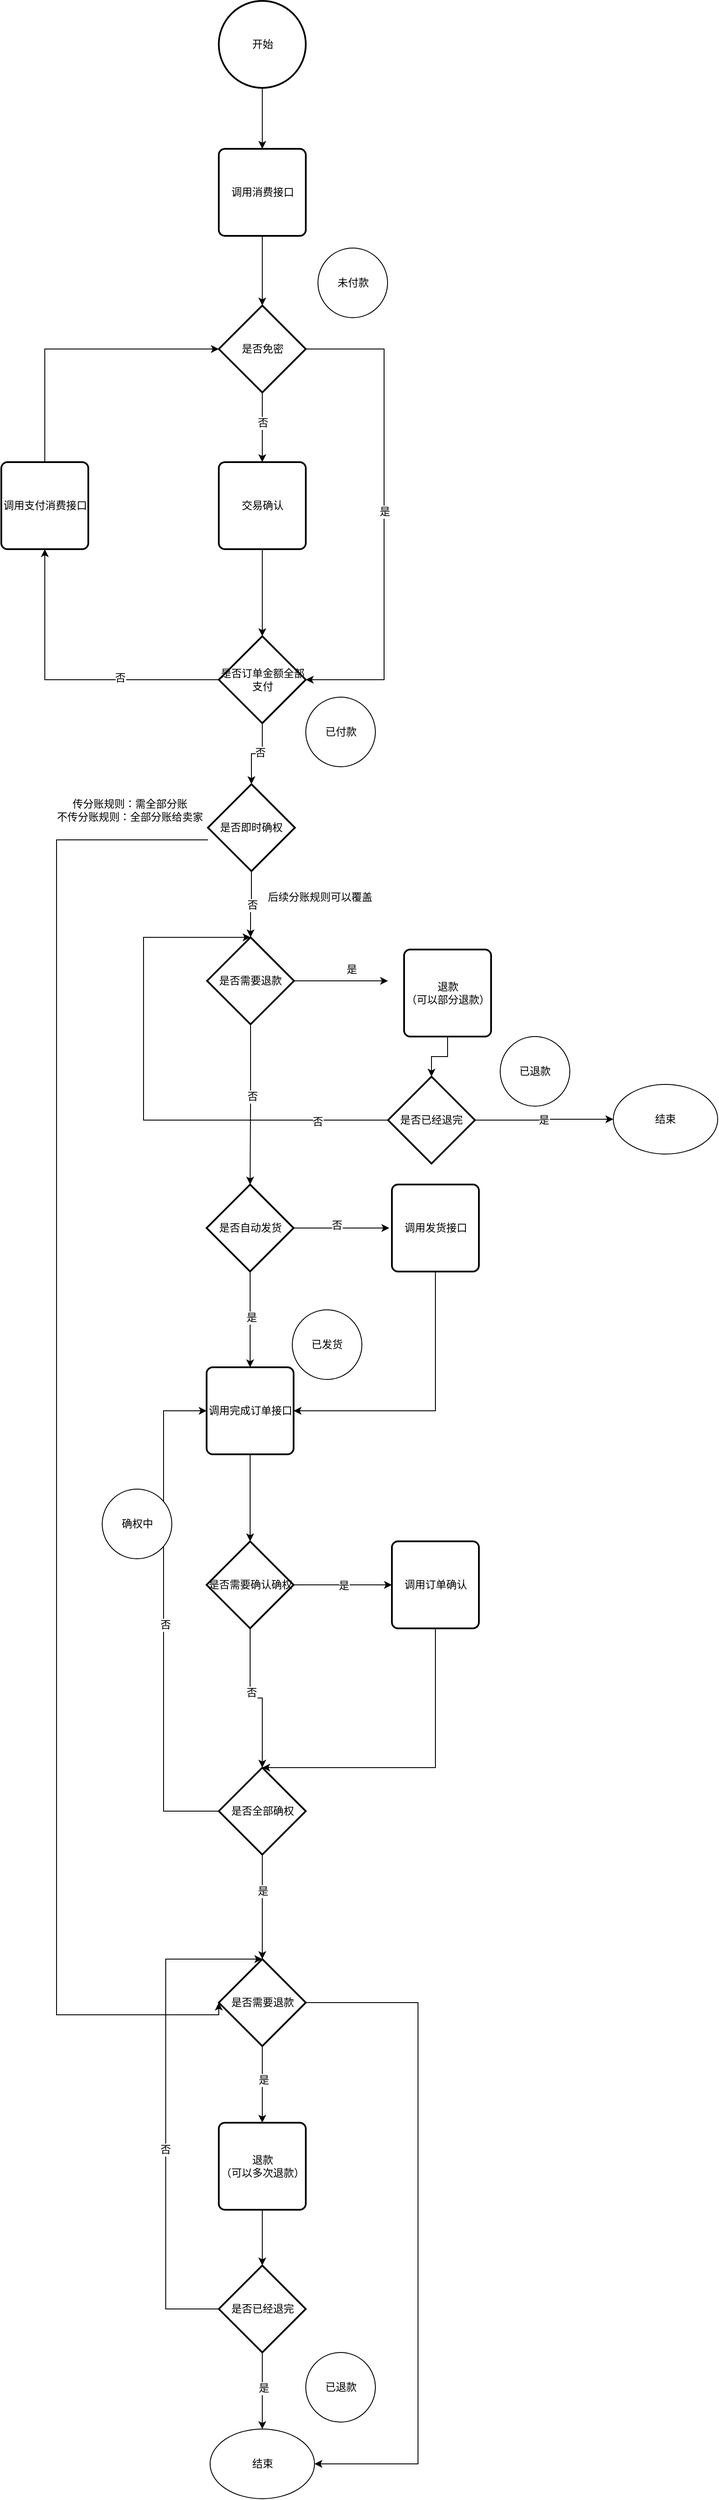 <mxfile pages="1" version="11.2.8" type="github"><diagram id="ovY-8ms0-T5zAEjetwjA" name="Page-1"><mxGraphModel dx="1999" dy="551" grid="1" gridSize="10" guides="1" tooltips="1" connect="1" arrows="1" fold="1" page="1" pageScale="1" pageWidth="827" pageHeight="1169" math="0" shadow="0"><root><mxCell id="0"/><mxCell id="1" parent="0"/><mxCell id="IKBhhNESWlQIOQeT9uGv-4" style="edgeStyle=orthogonalEdgeStyle;rounded=0;orthogonalLoop=1;jettySize=auto;html=1;entryX=0.5;entryY=0;entryDx=0;entryDy=0;" parent="1" source="IKBhhNESWlQIOQeT9uGv-1" target="IKBhhNESWlQIOQeT9uGv-2" edge="1"><mxGeometry relative="1" as="geometry"/></mxCell><mxCell id="IKBhhNESWlQIOQeT9uGv-1" value="开始" style="strokeWidth=2;html=1;shape=mxgraph.flowchart.start_2;whiteSpace=wrap;" parent="1" vertex="1"><mxGeometry x="126.5" y="20" width="100" height="100" as="geometry"/></mxCell><mxCell id="IKBhhNESWlQIOQeT9uGv-5" style="edgeStyle=orthogonalEdgeStyle;rounded=0;orthogonalLoop=1;jettySize=auto;html=1;entryX=0.5;entryY=0;entryDx=0;entryDy=0;entryPerimeter=0;" parent="1" source="IKBhhNESWlQIOQeT9uGv-2" target="IKBhhNESWlQIOQeT9uGv-3" edge="1"><mxGeometry relative="1" as="geometry"/></mxCell><mxCell id="IKBhhNESWlQIOQeT9uGv-2" value="调用消费接口" style="rounded=1;whiteSpace=wrap;html=1;absoluteArcSize=1;arcSize=14;strokeWidth=2;" parent="1" vertex="1"><mxGeometry x="126.5" y="190" width="100" height="100" as="geometry"/></mxCell><mxCell id="IKBhhNESWlQIOQeT9uGv-7" style="edgeStyle=orthogonalEdgeStyle;rounded=0;orthogonalLoop=1;jettySize=auto;html=1;" parent="1" source="IKBhhNESWlQIOQeT9uGv-3" target="IKBhhNESWlQIOQeT9uGv-6" edge="1"><mxGeometry relative="1" as="geometry"/></mxCell><mxCell id="IKBhhNESWlQIOQeT9uGv-8" value="否" style="text;html=1;resizable=0;points=[];align=center;verticalAlign=middle;labelBackgroundColor=#ffffff;" parent="IKBhhNESWlQIOQeT9uGv-7" vertex="1" connectable="0"><mxGeometry x="-0.125" relative="1" as="geometry"><mxPoint as="offset"/></mxGeometry></mxCell><mxCell id="IKBhhNESWlQIOQeT9uGv-32" style="edgeStyle=orthogonalEdgeStyle;rounded=0;orthogonalLoop=1;jettySize=auto;html=1;entryX=1;entryY=0.5;entryDx=0;entryDy=0;entryPerimeter=0;" parent="1" source="IKBhhNESWlQIOQeT9uGv-3" target="IKBhhNESWlQIOQeT9uGv-9" edge="1"><mxGeometry relative="1" as="geometry"><Array as="points"><mxPoint x="316.5" y="420"/><mxPoint x="316.5" y="800"/></Array></mxGeometry></mxCell><mxCell id="IKBhhNESWlQIOQeT9uGv-34" value="是" style="text;html=1;resizable=0;points=[];align=center;verticalAlign=middle;labelBackgroundColor=#ffffff;" parent="IKBhhNESWlQIOQeT9uGv-32" vertex="1" connectable="0"><mxGeometry x="-0.011" relative="1" as="geometry"><mxPoint as="offset"/></mxGeometry></mxCell><mxCell id="IKBhhNESWlQIOQeT9uGv-3" value="是否免密" style="strokeWidth=2;html=1;shape=mxgraph.flowchart.decision;whiteSpace=wrap;" parent="1" vertex="1"><mxGeometry x="126.5" y="370" width="100" height="100" as="geometry"/></mxCell><mxCell id="IKBhhNESWlQIOQeT9uGv-10" style="edgeStyle=orthogonalEdgeStyle;rounded=0;orthogonalLoop=1;jettySize=auto;html=1;" parent="1" source="IKBhhNESWlQIOQeT9uGv-6" target="IKBhhNESWlQIOQeT9uGv-9" edge="1"><mxGeometry relative="1" as="geometry"/></mxCell><mxCell id="IKBhhNESWlQIOQeT9uGv-6" value="交易确认" style="rounded=1;whiteSpace=wrap;html=1;absoluteArcSize=1;arcSize=14;strokeWidth=2;" parent="1" vertex="1"><mxGeometry x="126.5" y="550" width="100" height="100" as="geometry"/></mxCell><mxCell id="IKBhhNESWlQIOQeT9uGv-12" style="edgeStyle=orthogonalEdgeStyle;rounded=0;orthogonalLoop=1;jettySize=auto;html=1;" parent="1" source="IKBhhNESWlQIOQeT9uGv-9" target="IKBhhNESWlQIOQeT9uGv-11" edge="1"><mxGeometry relative="1" as="geometry"/></mxCell><mxCell id="IKBhhNESWlQIOQeT9uGv-14" value="否" style="text;html=1;resizable=0;points=[];align=center;verticalAlign=middle;labelBackgroundColor=#ffffff;" parent="IKBhhNESWlQIOQeT9uGv-12" vertex="1" connectable="0"><mxGeometry x="-0.352" y="-2" relative="1" as="geometry"><mxPoint as="offset"/></mxGeometry></mxCell><mxCell id="4Zq7dmjU6urjKig2_sal-65" style="edgeStyle=orthogonalEdgeStyle;rounded=0;orthogonalLoop=1;jettySize=auto;html=1;entryX=0.5;entryY=0;entryDx=0;entryDy=0;entryPerimeter=0;" edge="1" parent="1" source="IKBhhNESWlQIOQeT9uGv-9" target="IKBhhNESWlQIOQeT9uGv-16"><mxGeometry relative="1" as="geometry"/></mxCell><mxCell id="4Zq7dmjU6urjKig2_sal-66" value="否" style="text;html=1;resizable=0;points=[];align=center;verticalAlign=middle;labelBackgroundColor=#ffffff;" vertex="1" connectable="0" parent="4Zq7dmjU6urjKig2_sal-65"><mxGeometry x="-0.179" y="-3" relative="1" as="geometry"><mxPoint as="offset"/></mxGeometry></mxCell><mxCell id="IKBhhNESWlQIOQeT9uGv-9" value="是否订单金额全部支付" style="strokeWidth=2;html=1;shape=mxgraph.flowchart.decision;whiteSpace=wrap;" parent="1" vertex="1"><mxGeometry x="126.5" y="750" width="100" height="100" as="geometry"/></mxCell><mxCell id="IKBhhNESWlQIOQeT9uGv-13" style="edgeStyle=orthogonalEdgeStyle;rounded=0;orthogonalLoop=1;jettySize=auto;html=1;entryX=0;entryY=0.5;entryDx=0;entryDy=0;entryPerimeter=0;exitX=0.5;exitY=0;exitDx=0;exitDy=0;" parent="1" source="IKBhhNESWlQIOQeT9uGv-11" target="IKBhhNESWlQIOQeT9uGv-3" edge="1"><mxGeometry relative="1" as="geometry"><Array as="points"><mxPoint x="-73.5" y="420"/></Array></mxGeometry></mxCell><mxCell id="IKBhhNESWlQIOQeT9uGv-11" value="调用支付消费接口" style="rounded=1;whiteSpace=wrap;html=1;absoluteArcSize=1;arcSize=14;strokeWidth=2;" parent="1" vertex="1"><mxGeometry x="-123.5" y="550" width="100" height="100" as="geometry"/></mxCell><mxCell id="4Zq7dmjU6urjKig2_sal-68" style="edgeStyle=orthogonalEdgeStyle;rounded=0;orthogonalLoop=1;jettySize=auto;html=1;entryX=0.5;entryY=0;entryDx=0;entryDy=0;entryPerimeter=0;" edge="1" parent="1" source="IKBhhNESWlQIOQeT9uGv-16" target="4Zq7dmjU6urjKig2_sal-29"><mxGeometry relative="1" as="geometry"/></mxCell><mxCell id="4Zq7dmjU6urjKig2_sal-69" value="否" style="text;html=1;resizable=0;points=[];align=center;verticalAlign=middle;labelBackgroundColor=#ffffff;" vertex="1" connectable="0" parent="4Zq7dmjU6urjKig2_sal-68"><mxGeometry x="0.025" y="2" relative="1" as="geometry"><mxPoint as="offset"/></mxGeometry></mxCell><mxCell id="4Zq7dmjU6urjKig2_sal-73" style="edgeStyle=orthogonalEdgeStyle;rounded=0;orthogonalLoop=1;jettySize=auto;html=1;entryX=0;entryY=0.5;entryDx=0;entryDy=0;entryPerimeter=0;" edge="1" parent="1" source="IKBhhNESWlQIOQeT9uGv-16" target="4Zq7dmjU6urjKig2_sal-20"><mxGeometry relative="1" as="geometry"><Array as="points"><mxPoint x="-60" y="984"/><mxPoint x="-60" y="2334"/></Array></mxGeometry></mxCell><mxCell id="IKBhhNESWlQIOQeT9uGv-16" value="是否即时确权" style="strokeWidth=2;html=1;shape=mxgraph.flowchart.decision;whiteSpace=wrap;" parent="1" vertex="1"><mxGeometry x="114" y="920" width="100" height="100" as="geometry"/></mxCell><mxCell id="IKBhhNESWlQIOQeT9uGv-31" style="edgeStyle=orthogonalEdgeStyle;rounded=0;orthogonalLoop=1;jettySize=auto;html=1;entryX=1;entryY=0.5;entryDx=0;entryDy=0;" parent="1" source="IKBhhNESWlQIOQeT9uGv-19" target="IKBhhNESWlQIOQeT9uGv-27" edge="1"><mxGeometry relative="1" as="geometry"><Array as="points"><mxPoint x="375.5" y="1640"/></Array></mxGeometry></mxCell><mxCell id="IKBhhNESWlQIOQeT9uGv-19" value="调用发货接口" style="rounded=1;whiteSpace=wrap;html=1;absoluteArcSize=1;arcSize=14;strokeWidth=2;" parent="1" vertex="1"><mxGeometry x="325.5" y="1380" width="100" height="100" as="geometry"/></mxCell><mxCell id="IKBhhNESWlQIOQeT9uGv-23" style="edgeStyle=orthogonalEdgeStyle;rounded=0;orthogonalLoop=1;jettySize=auto;html=1;" parent="1" source="IKBhhNESWlQIOQeT9uGv-20" edge="1"><mxGeometry relative="1" as="geometry"><mxPoint x="322.5" y="1430" as="targetPoint"/></mxGeometry></mxCell><mxCell id="IKBhhNESWlQIOQeT9uGv-26" value="否" style="text;html=1;resizable=0;points=[];align=center;verticalAlign=middle;labelBackgroundColor=#ffffff;" parent="IKBhhNESWlQIOQeT9uGv-23" vertex="1" connectable="0"><mxGeometry x="-0.109" y="3" relative="1" as="geometry"><mxPoint as="offset"/></mxGeometry></mxCell><mxCell id="IKBhhNESWlQIOQeT9uGv-28" style="edgeStyle=orthogonalEdgeStyle;rounded=0;orthogonalLoop=1;jettySize=auto;html=1;entryX=0.5;entryY=0;entryDx=0;entryDy=0;" parent="1" source="IKBhhNESWlQIOQeT9uGv-20" target="IKBhhNESWlQIOQeT9uGv-27" edge="1"><mxGeometry relative="1" as="geometry"/></mxCell><mxCell id="IKBhhNESWlQIOQeT9uGv-37" value="是" style="text;html=1;resizable=0;points=[];align=center;verticalAlign=middle;labelBackgroundColor=#ffffff;" parent="IKBhhNESWlQIOQeT9uGv-28" vertex="1" connectable="0"><mxGeometry x="-0.036" y="1" relative="1" as="geometry"><mxPoint as="offset"/></mxGeometry></mxCell><mxCell id="IKBhhNESWlQIOQeT9uGv-20" value="是否自动发货" style="strokeWidth=2;html=1;shape=mxgraph.flowchart.decision;whiteSpace=wrap;" parent="1" vertex="1"><mxGeometry x="112.5" y="1380" width="100" height="100" as="geometry"/></mxCell><mxCell id="IKBhhNESWlQIOQeT9uGv-30" style="edgeStyle=orthogonalEdgeStyle;rounded=0;orthogonalLoop=1;jettySize=auto;html=1;entryX=0.5;entryY=0;entryDx=0;entryDy=0;" parent="1" source="IKBhhNESWlQIOQeT9uGv-27" edge="1"><mxGeometry relative="1" as="geometry"><mxPoint x="162.5" y="1790" as="targetPoint"/></mxGeometry></mxCell><mxCell id="IKBhhNESWlQIOQeT9uGv-27" value="调用完成订单接口" style="rounded=1;whiteSpace=wrap;html=1;absoluteArcSize=1;arcSize=14;strokeWidth=2;" parent="1" vertex="1"><mxGeometry x="112.5" y="1590" width="100" height="100" as="geometry"/></mxCell><mxCell id="_iNUti4SBnwceAp4lG7E-4" style="edgeStyle=orthogonalEdgeStyle;rounded=0;orthogonalLoop=1;jettySize=auto;html=1;entryX=0;entryY=0.5;entryDx=0;entryDy=0;" parent="1" source="_iNUti4SBnwceAp4lG7E-2" target="_iNUti4SBnwceAp4lG7E-3" edge="1"><mxGeometry relative="1" as="geometry"/></mxCell><mxCell id="_iNUti4SBnwceAp4lG7E-9" value="是" style="text;html=1;resizable=0;points=[];align=center;verticalAlign=middle;labelBackgroundColor=#ffffff;" parent="_iNUti4SBnwceAp4lG7E-4" vertex="1" connectable="0"><mxGeometry x="0.009" y="-1" relative="1" as="geometry"><mxPoint as="offset"/></mxGeometry></mxCell><mxCell id="_iNUti4SBnwceAp4lG7E-5" style="edgeStyle=orthogonalEdgeStyle;rounded=0;orthogonalLoop=1;jettySize=auto;html=1;entryX=0.5;entryY=0;entryDx=0;entryDy=0;entryPerimeter=0;" parent="1" source="_iNUti4SBnwceAp4lG7E-2" target="4Zq7dmjU6urjKig2_sal-7" edge="1"><mxGeometry relative="1" as="geometry"><mxPoint x="176.5" y="2044" as="targetPoint"/></mxGeometry></mxCell><mxCell id="_iNUti4SBnwceAp4lG7E-8" value="否" style="text;html=1;resizable=0;points=[];align=center;verticalAlign=middle;labelBackgroundColor=#ffffff;" parent="_iNUti4SBnwceAp4lG7E-5" vertex="1" connectable="0"><mxGeometry x="-0.157" y="1" relative="1" as="geometry"><mxPoint as="offset"/></mxGeometry></mxCell><mxCell id="_iNUti4SBnwceAp4lG7E-2" value="是否需要确认确权" style="strokeWidth=2;html=1;shape=mxgraph.flowchart.decision;whiteSpace=wrap;" parent="1" vertex="1"><mxGeometry x="112.5" y="1790" width="100" height="100" as="geometry"/></mxCell><mxCell id="_iNUti4SBnwceAp4lG7E-6" style="edgeStyle=orthogonalEdgeStyle;rounded=0;orthogonalLoop=1;jettySize=auto;html=1;entryX=0.5;entryY=0;entryDx=0;entryDy=0;entryPerimeter=0;" parent="1" source="_iNUti4SBnwceAp4lG7E-3" target="4Zq7dmjU6urjKig2_sal-7" edge="1"><mxGeometry relative="1" as="geometry"><Array as="points"><mxPoint x="375.5" y="2050"/></Array><mxPoint x="226.5" y="2074" as="targetPoint"/></mxGeometry></mxCell><mxCell id="_iNUti4SBnwceAp4lG7E-3" value="调用订单确认" style="rounded=1;whiteSpace=wrap;html=1;absoluteArcSize=1;arcSize=14;strokeWidth=2;" parent="1" vertex="1"><mxGeometry x="325.5" y="1790" width="100" height="100" as="geometry"/></mxCell><mxCell id="4Zq7dmjU6urjKig2_sal-1" value="已付款" style="ellipse;whiteSpace=wrap;html=1;aspect=fixed;" vertex="1" parent="1"><mxGeometry x="226.5" y="820" width="80" height="80" as="geometry"/></mxCell><mxCell id="4Zq7dmjU6urjKig2_sal-2" value="未付款" style="ellipse;whiteSpace=wrap;html=1;aspect=fixed;" vertex="1" parent="1"><mxGeometry x="240.5" y="304" width="80" height="80" as="geometry"/></mxCell><mxCell id="4Zq7dmjU6urjKig2_sal-3" value="传分账规则：需全部分账&lt;br&gt;不传分账规则：全部分账给卖家" style="text;html=1;strokeColor=none;fillColor=none;align=center;verticalAlign=middle;whiteSpace=wrap;rounded=0;" vertex="1" parent="1"><mxGeometry x="-65" y="940" width="179" height="20" as="geometry"/></mxCell><mxCell id="4Zq7dmjU6urjKig2_sal-6" value="后续分账规则可以覆盖" style="text;html=1;resizable=0;points=[];autosize=1;align=left;verticalAlign=top;spacingTop=-4;" vertex="1" parent="1"><mxGeometry x="181" y="1040" width="140" height="20" as="geometry"/></mxCell><mxCell id="4Zq7dmjU6urjKig2_sal-8" style="edgeStyle=orthogonalEdgeStyle;rounded=0;orthogonalLoop=1;jettySize=auto;html=1;entryX=0;entryY=0.5;entryDx=0;entryDy=0;" edge="1" parent="1" source="4Zq7dmjU6urjKig2_sal-7" target="IKBhhNESWlQIOQeT9uGv-27"><mxGeometry relative="1" as="geometry"><Array as="points"><mxPoint x="63" y="2100"/><mxPoint x="63" y="1640"/></Array></mxGeometry></mxCell><mxCell id="4Zq7dmjU6urjKig2_sal-12" value="否" style="text;html=1;resizable=0;points=[];align=center;verticalAlign=middle;labelBackgroundColor=#ffffff;" vertex="1" connectable="0" parent="4Zq7dmjU6urjKig2_sal-8"><mxGeometry x="-0.029" y="-2" relative="1" as="geometry"><mxPoint as="offset"/></mxGeometry></mxCell><mxCell id="4Zq7dmjU6urjKig2_sal-16" style="edgeStyle=orthogonalEdgeStyle;rounded=0;orthogonalLoop=1;jettySize=auto;html=1;entryX=0.5;entryY=0;entryDx=0;entryDy=0;entryPerimeter=0;" edge="1" parent="1" source="4Zq7dmjU6urjKig2_sal-7" target="4Zq7dmjU6urjKig2_sal-20"><mxGeometry relative="1" as="geometry"><mxPoint x="176.5" y="2310" as="targetPoint"/></mxGeometry></mxCell><mxCell id="4Zq7dmjU6urjKig2_sal-17" value="是" style="text;html=1;resizable=0;points=[];align=center;verticalAlign=middle;labelBackgroundColor=#ffffff;" vertex="1" connectable="0" parent="4Zq7dmjU6urjKig2_sal-16"><mxGeometry x="-0.3" relative="1" as="geometry"><mxPoint as="offset"/></mxGeometry></mxCell><mxCell id="4Zq7dmjU6urjKig2_sal-7" value="是否全部确权" style="strokeWidth=2;html=1;shape=mxgraph.flowchart.decision;whiteSpace=wrap;" vertex="1" parent="1"><mxGeometry x="126.5" y="2050" width="100" height="100" as="geometry"/></mxCell><mxCell id="4Zq7dmjU6urjKig2_sal-9" value="已发货" style="ellipse;whiteSpace=wrap;html=1;aspect=fixed;" vertex="1" parent="1"><mxGeometry x="211" y="1524" width="80" height="80" as="geometry"/></mxCell><mxCell id="4Zq7dmjU6urjKig2_sal-13" value="确权中" style="ellipse;whiteSpace=wrap;html=1;aspect=fixed;" vertex="1" parent="1"><mxGeometry x="-7.5" y="1730" width="80" height="80" as="geometry"/></mxCell><mxCell id="4Zq7dmjU6urjKig2_sal-64" style="edgeStyle=orthogonalEdgeStyle;rounded=0;orthogonalLoop=1;jettySize=auto;html=1;entryX=0.5;entryY=0;entryDx=0;entryDy=0;entryPerimeter=0;" edge="1" parent="1" source="4Zq7dmjU6urjKig2_sal-15" target="4Zq7dmjU6urjKig2_sal-58"><mxGeometry relative="1" as="geometry"/></mxCell><mxCell id="4Zq7dmjU6urjKig2_sal-15" value="退款&lt;br&gt;（可以多次退款）" style="rounded=1;whiteSpace=wrap;html=1;absoluteArcSize=1;arcSize=14;strokeWidth=2;" vertex="1" parent="1"><mxGeometry x="126.5" y="2458" width="100" height="100" as="geometry"/></mxCell><mxCell id="4Zq7dmjU6urjKig2_sal-18" value="已退款" style="ellipse;whiteSpace=wrap;html=1;aspect=fixed;" vertex="1" parent="1"><mxGeometry x="226.5" y="2722" width="80" height="80" as="geometry"/></mxCell><mxCell id="4Zq7dmjU6urjKig2_sal-21" style="edgeStyle=orthogonalEdgeStyle;rounded=0;orthogonalLoop=1;jettySize=auto;html=1;entryX=0.5;entryY=0;entryDx=0;entryDy=0;" edge="1" parent="1" source="4Zq7dmjU6urjKig2_sal-20" target="4Zq7dmjU6urjKig2_sal-15"><mxGeometry relative="1" as="geometry"/></mxCell><mxCell id="4Zq7dmjU6urjKig2_sal-22" value="是" style="text;html=1;resizable=0;points=[];align=center;verticalAlign=middle;labelBackgroundColor=#ffffff;" vertex="1" connectable="0" parent="4Zq7dmjU6urjKig2_sal-21"><mxGeometry x="-0.114" y="1" relative="1" as="geometry"><mxPoint as="offset"/></mxGeometry></mxCell><mxCell id="4Zq7dmjU6urjKig2_sal-63" style="edgeStyle=orthogonalEdgeStyle;rounded=0;orthogonalLoop=1;jettySize=auto;html=1;entryX=1;entryY=0.5;entryDx=0;entryDy=0;" edge="1" parent="1" source="4Zq7dmjU6urjKig2_sal-20" target="4Zq7dmjU6urjKig2_sal-24"><mxGeometry relative="1" as="geometry"><Array as="points"><mxPoint x="355.5" y="2320"/><mxPoint x="355.5" y="2850"/></Array></mxGeometry></mxCell><mxCell id="4Zq7dmjU6urjKig2_sal-20" value="是否需要退款" style="strokeWidth=2;html=1;shape=mxgraph.flowchart.decision;whiteSpace=wrap;" vertex="1" parent="1"><mxGeometry x="126.5" y="2270" width="100" height="100" as="geometry"/></mxCell><mxCell id="4Zq7dmjU6urjKig2_sal-24" value="结束" style="ellipse;whiteSpace=wrap;html=1;" vertex="1" parent="1"><mxGeometry x="116.5" y="2810" width="120" height="80" as="geometry"/></mxCell><mxCell id="4Zq7dmjU6urjKig2_sal-37" style="edgeStyle=orthogonalEdgeStyle;rounded=0;orthogonalLoop=1;jettySize=auto;html=1;entryX=0;entryY=0.5;entryDx=0;entryDy=0;entryPerimeter=0;" edge="1" parent="1" source="4Zq7dmjU6urjKig2_sal-29"><mxGeometry relative="1" as="geometry"><mxPoint x="321" y="1146" as="targetPoint"/></mxGeometry></mxCell><mxCell id="4Zq7dmjU6urjKig2_sal-38" value="是" style="text;html=1;resizable=0;points=[];align=center;verticalAlign=middle;labelBackgroundColor=#ffffff;" vertex="1" connectable="0" parent="4Zq7dmjU6urjKig2_sal-37"><mxGeometry x="0.355" y="7" relative="1" as="geometry"><mxPoint x="-7" y="-7" as="offset"/></mxGeometry></mxCell><mxCell id="4Zq7dmjU6urjKig2_sal-70" style="edgeStyle=orthogonalEdgeStyle;rounded=0;orthogonalLoop=1;jettySize=auto;html=1;" edge="1" parent="1" source="4Zq7dmjU6urjKig2_sal-29" target="IKBhhNESWlQIOQeT9uGv-20"><mxGeometry relative="1" as="geometry"/></mxCell><mxCell id="4Zq7dmjU6urjKig2_sal-71" value="否" style="text;html=1;resizable=0;points=[];align=center;verticalAlign=middle;labelBackgroundColor=#ffffff;" vertex="1" connectable="0" parent="4Zq7dmjU6urjKig2_sal-70"><mxGeometry y="9" relative="1" as="geometry"><mxPoint x="-7" y="-9" as="offset"/></mxGeometry></mxCell><mxCell id="4Zq7dmjU6urjKig2_sal-29" value="是否需要退款" style="strokeWidth=2;html=1;shape=mxgraph.flowchart.decision;whiteSpace=wrap;" vertex="1" parent="1"><mxGeometry x="113" y="1096" width="100" height="100" as="geometry"/></mxCell><mxCell id="4Zq7dmjU6urjKig2_sal-53" style="edgeStyle=orthogonalEdgeStyle;rounded=0;orthogonalLoop=1;jettySize=auto;html=1;" edge="1" parent="1" source="4Zq7dmjU6urjKig2_sal-32" target="4Zq7dmjU6urjKig2_sal-50"><mxGeometry relative="1" as="geometry"/></mxCell><mxCell id="4Zq7dmjU6urjKig2_sal-32" value="退款&lt;br&gt;（可以部分退款）" style="rounded=1;whiteSpace=wrap;html=1;absoluteArcSize=1;arcSize=14;strokeWidth=2;" vertex="1" parent="1"><mxGeometry x="339.5" y="1110" width="100" height="100" as="geometry"/></mxCell><mxCell id="4Zq7dmjU6urjKig2_sal-43" value="结束" style="ellipse;whiteSpace=wrap;html=1;" vertex="1" parent="1"><mxGeometry x="580" y="1265" width="120" height="80" as="geometry"/></mxCell><mxCell id="4Zq7dmjU6urjKig2_sal-52" style="edgeStyle=orthogonalEdgeStyle;rounded=0;orthogonalLoop=1;jettySize=auto;html=1;entryX=0;entryY=0.5;entryDx=0;entryDy=0;" edge="1" parent="1" source="4Zq7dmjU6urjKig2_sal-50" target="4Zq7dmjU6urjKig2_sal-43"><mxGeometry relative="1" as="geometry"/></mxCell><mxCell id="4Zq7dmjU6urjKig2_sal-54" value="是" style="text;html=1;resizable=0;points=[];align=center;verticalAlign=middle;labelBackgroundColor=#ffffff;" vertex="1" connectable="0" parent="4Zq7dmjU6urjKig2_sal-52"><mxGeometry x="-0.011" relative="1" as="geometry"><mxPoint as="offset"/></mxGeometry></mxCell><mxCell id="4Zq7dmjU6urjKig2_sal-55" style="edgeStyle=orthogonalEdgeStyle;rounded=0;orthogonalLoop=1;jettySize=auto;html=1;entryX=0.5;entryY=0;entryDx=0;entryDy=0;entryPerimeter=0;" edge="1" parent="1" source="4Zq7dmjU6urjKig2_sal-50" target="4Zq7dmjU6urjKig2_sal-29"><mxGeometry relative="1" as="geometry"><Array as="points"><mxPoint x="40" y="1306"/><mxPoint x="40" y="1096"/></Array></mxGeometry></mxCell><mxCell id="4Zq7dmjU6urjKig2_sal-56" value="否" style="text;html=1;resizable=0;points=[];align=center;verticalAlign=middle;labelBackgroundColor=#ffffff;" vertex="1" connectable="0" parent="4Zq7dmjU6urjKig2_sal-55"><mxGeometry x="-0.736" y="2" relative="1" as="geometry"><mxPoint as="offset"/></mxGeometry></mxCell><mxCell id="4Zq7dmjU6urjKig2_sal-50" value="是否已经退完" style="strokeWidth=2;html=1;shape=mxgraph.flowchart.decision;whiteSpace=wrap;" vertex="1" parent="1"><mxGeometry x="321" y="1256" width="100" height="100" as="geometry"/></mxCell><mxCell id="4Zq7dmjU6urjKig2_sal-57" value="已退款" style="ellipse;whiteSpace=wrap;html=1;aspect=fixed;" vertex="1" parent="1"><mxGeometry x="450" y="1210" width="80" height="80" as="geometry"/></mxCell><mxCell id="4Zq7dmjU6urjKig2_sal-59" style="edgeStyle=orthogonalEdgeStyle;rounded=0;orthogonalLoop=1;jettySize=auto;html=1;entryX=0.5;entryY=0;entryDx=0;entryDy=0;entryPerimeter=0;" edge="1" parent="1" source="4Zq7dmjU6urjKig2_sal-58" target="4Zq7dmjU6urjKig2_sal-20"><mxGeometry relative="1" as="geometry"><Array as="points"><mxPoint x="65.5" y="2672"/><mxPoint x="65.5" y="2270"/></Array></mxGeometry></mxCell><mxCell id="4Zq7dmjU6urjKig2_sal-60" value="否" style="text;html=1;resizable=0;points=[];align=center;verticalAlign=middle;labelBackgroundColor=#ffffff;" vertex="1" connectable="0" parent="4Zq7dmjU6urjKig2_sal-59"><mxGeometry x="-0.15" y="1" relative="1" as="geometry"><mxPoint as="offset"/></mxGeometry></mxCell><mxCell id="4Zq7dmjU6urjKig2_sal-61" style="edgeStyle=orthogonalEdgeStyle;rounded=0;orthogonalLoop=1;jettySize=auto;html=1;entryX=0.5;entryY=0;entryDx=0;entryDy=0;" edge="1" parent="1" source="4Zq7dmjU6urjKig2_sal-58" target="4Zq7dmjU6urjKig2_sal-24"><mxGeometry relative="1" as="geometry"/></mxCell><mxCell id="4Zq7dmjU6urjKig2_sal-62" value="是" style="text;html=1;resizable=0;points=[];align=center;verticalAlign=middle;labelBackgroundColor=#ffffff;" vertex="1" connectable="0" parent="4Zq7dmjU6urjKig2_sal-61"><mxGeometry x="-0.068" y="1" relative="1" as="geometry"><mxPoint as="offset"/></mxGeometry></mxCell><mxCell id="4Zq7dmjU6urjKig2_sal-58" value="是否已经退完" style="strokeWidth=2;html=1;shape=mxgraph.flowchart.decision;whiteSpace=wrap;" vertex="1" parent="1"><mxGeometry x="126.5" y="2622" width="100" height="100" as="geometry"/></mxCell></root></mxGraphModel></diagram></mxfile>